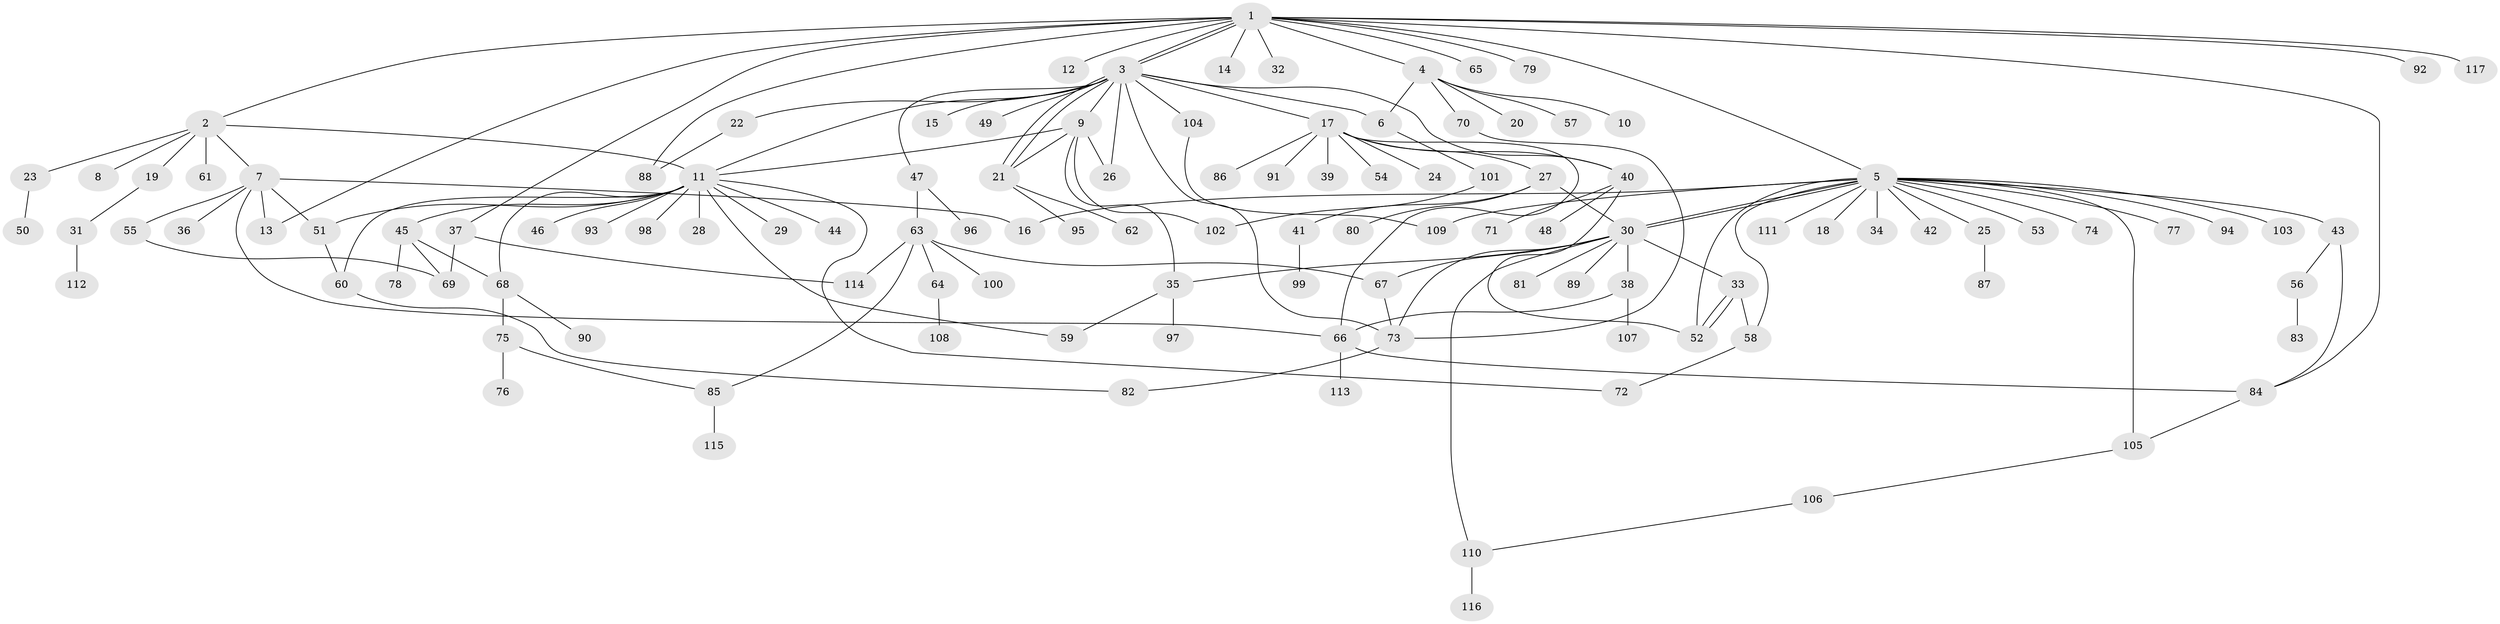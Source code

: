 // Generated by graph-tools (version 1.1) at 2025/01/03/09/25 03:01:49]
// undirected, 117 vertices, 156 edges
graph export_dot {
graph [start="1"]
  node [color=gray90,style=filled];
  1;
  2;
  3;
  4;
  5;
  6;
  7;
  8;
  9;
  10;
  11;
  12;
  13;
  14;
  15;
  16;
  17;
  18;
  19;
  20;
  21;
  22;
  23;
  24;
  25;
  26;
  27;
  28;
  29;
  30;
  31;
  32;
  33;
  34;
  35;
  36;
  37;
  38;
  39;
  40;
  41;
  42;
  43;
  44;
  45;
  46;
  47;
  48;
  49;
  50;
  51;
  52;
  53;
  54;
  55;
  56;
  57;
  58;
  59;
  60;
  61;
  62;
  63;
  64;
  65;
  66;
  67;
  68;
  69;
  70;
  71;
  72;
  73;
  74;
  75;
  76;
  77;
  78;
  79;
  80;
  81;
  82;
  83;
  84;
  85;
  86;
  87;
  88;
  89;
  90;
  91;
  92;
  93;
  94;
  95;
  96;
  97;
  98;
  99;
  100;
  101;
  102;
  103;
  104;
  105;
  106;
  107;
  108;
  109;
  110;
  111;
  112;
  113;
  114;
  115;
  116;
  117;
  1 -- 2;
  1 -- 3;
  1 -- 3;
  1 -- 4;
  1 -- 5;
  1 -- 12;
  1 -- 13;
  1 -- 14;
  1 -- 32;
  1 -- 37;
  1 -- 65;
  1 -- 79;
  1 -- 84;
  1 -- 88;
  1 -- 92;
  1 -- 117;
  2 -- 7;
  2 -- 8;
  2 -- 11;
  2 -- 19;
  2 -- 23;
  2 -- 61;
  3 -- 6;
  3 -- 9;
  3 -- 11;
  3 -- 15;
  3 -- 17;
  3 -- 21;
  3 -- 21;
  3 -- 22;
  3 -- 26;
  3 -- 40;
  3 -- 47;
  3 -- 49;
  3 -- 73;
  3 -- 104;
  4 -- 6;
  4 -- 10;
  4 -- 20;
  4 -- 57;
  4 -- 70;
  5 -- 16;
  5 -- 18;
  5 -- 25;
  5 -- 30;
  5 -- 30;
  5 -- 34;
  5 -- 42;
  5 -- 43;
  5 -- 52;
  5 -- 53;
  5 -- 58;
  5 -- 74;
  5 -- 77;
  5 -- 94;
  5 -- 103;
  5 -- 105;
  5 -- 109;
  5 -- 111;
  6 -- 101;
  7 -- 13;
  7 -- 16;
  7 -- 36;
  7 -- 51;
  7 -- 55;
  7 -- 66;
  9 -- 11;
  9 -- 21;
  9 -- 26;
  9 -- 35;
  9 -- 102;
  11 -- 28;
  11 -- 29;
  11 -- 44;
  11 -- 45;
  11 -- 46;
  11 -- 51;
  11 -- 59;
  11 -- 60;
  11 -- 68;
  11 -- 72;
  11 -- 93;
  11 -- 98;
  17 -- 24;
  17 -- 27;
  17 -- 39;
  17 -- 40;
  17 -- 54;
  17 -- 66;
  17 -- 86;
  17 -- 91;
  19 -- 31;
  21 -- 62;
  21 -- 95;
  22 -- 88;
  23 -- 50;
  25 -- 87;
  27 -- 30;
  27 -- 41;
  27 -- 80;
  30 -- 33;
  30 -- 35;
  30 -- 38;
  30 -- 67;
  30 -- 73;
  30 -- 81;
  30 -- 89;
  30 -- 110;
  31 -- 112;
  33 -- 52;
  33 -- 52;
  33 -- 58;
  35 -- 59;
  35 -- 97;
  37 -- 69;
  37 -- 114;
  38 -- 66;
  38 -- 107;
  40 -- 48;
  40 -- 52;
  40 -- 71;
  41 -- 99;
  43 -- 56;
  43 -- 84;
  45 -- 68;
  45 -- 69;
  45 -- 78;
  47 -- 63;
  47 -- 96;
  51 -- 60;
  55 -- 69;
  56 -- 83;
  58 -- 72;
  60 -- 82;
  63 -- 64;
  63 -- 67;
  63 -- 85;
  63 -- 100;
  63 -- 114;
  64 -- 108;
  66 -- 84;
  66 -- 113;
  67 -- 73;
  68 -- 75;
  68 -- 90;
  70 -- 73;
  73 -- 82;
  75 -- 76;
  75 -- 85;
  84 -- 105;
  85 -- 115;
  101 -- 102;
  104 -- 109;
  105 -- 106;
  106 -- 110;
  110 -- 116;
}

